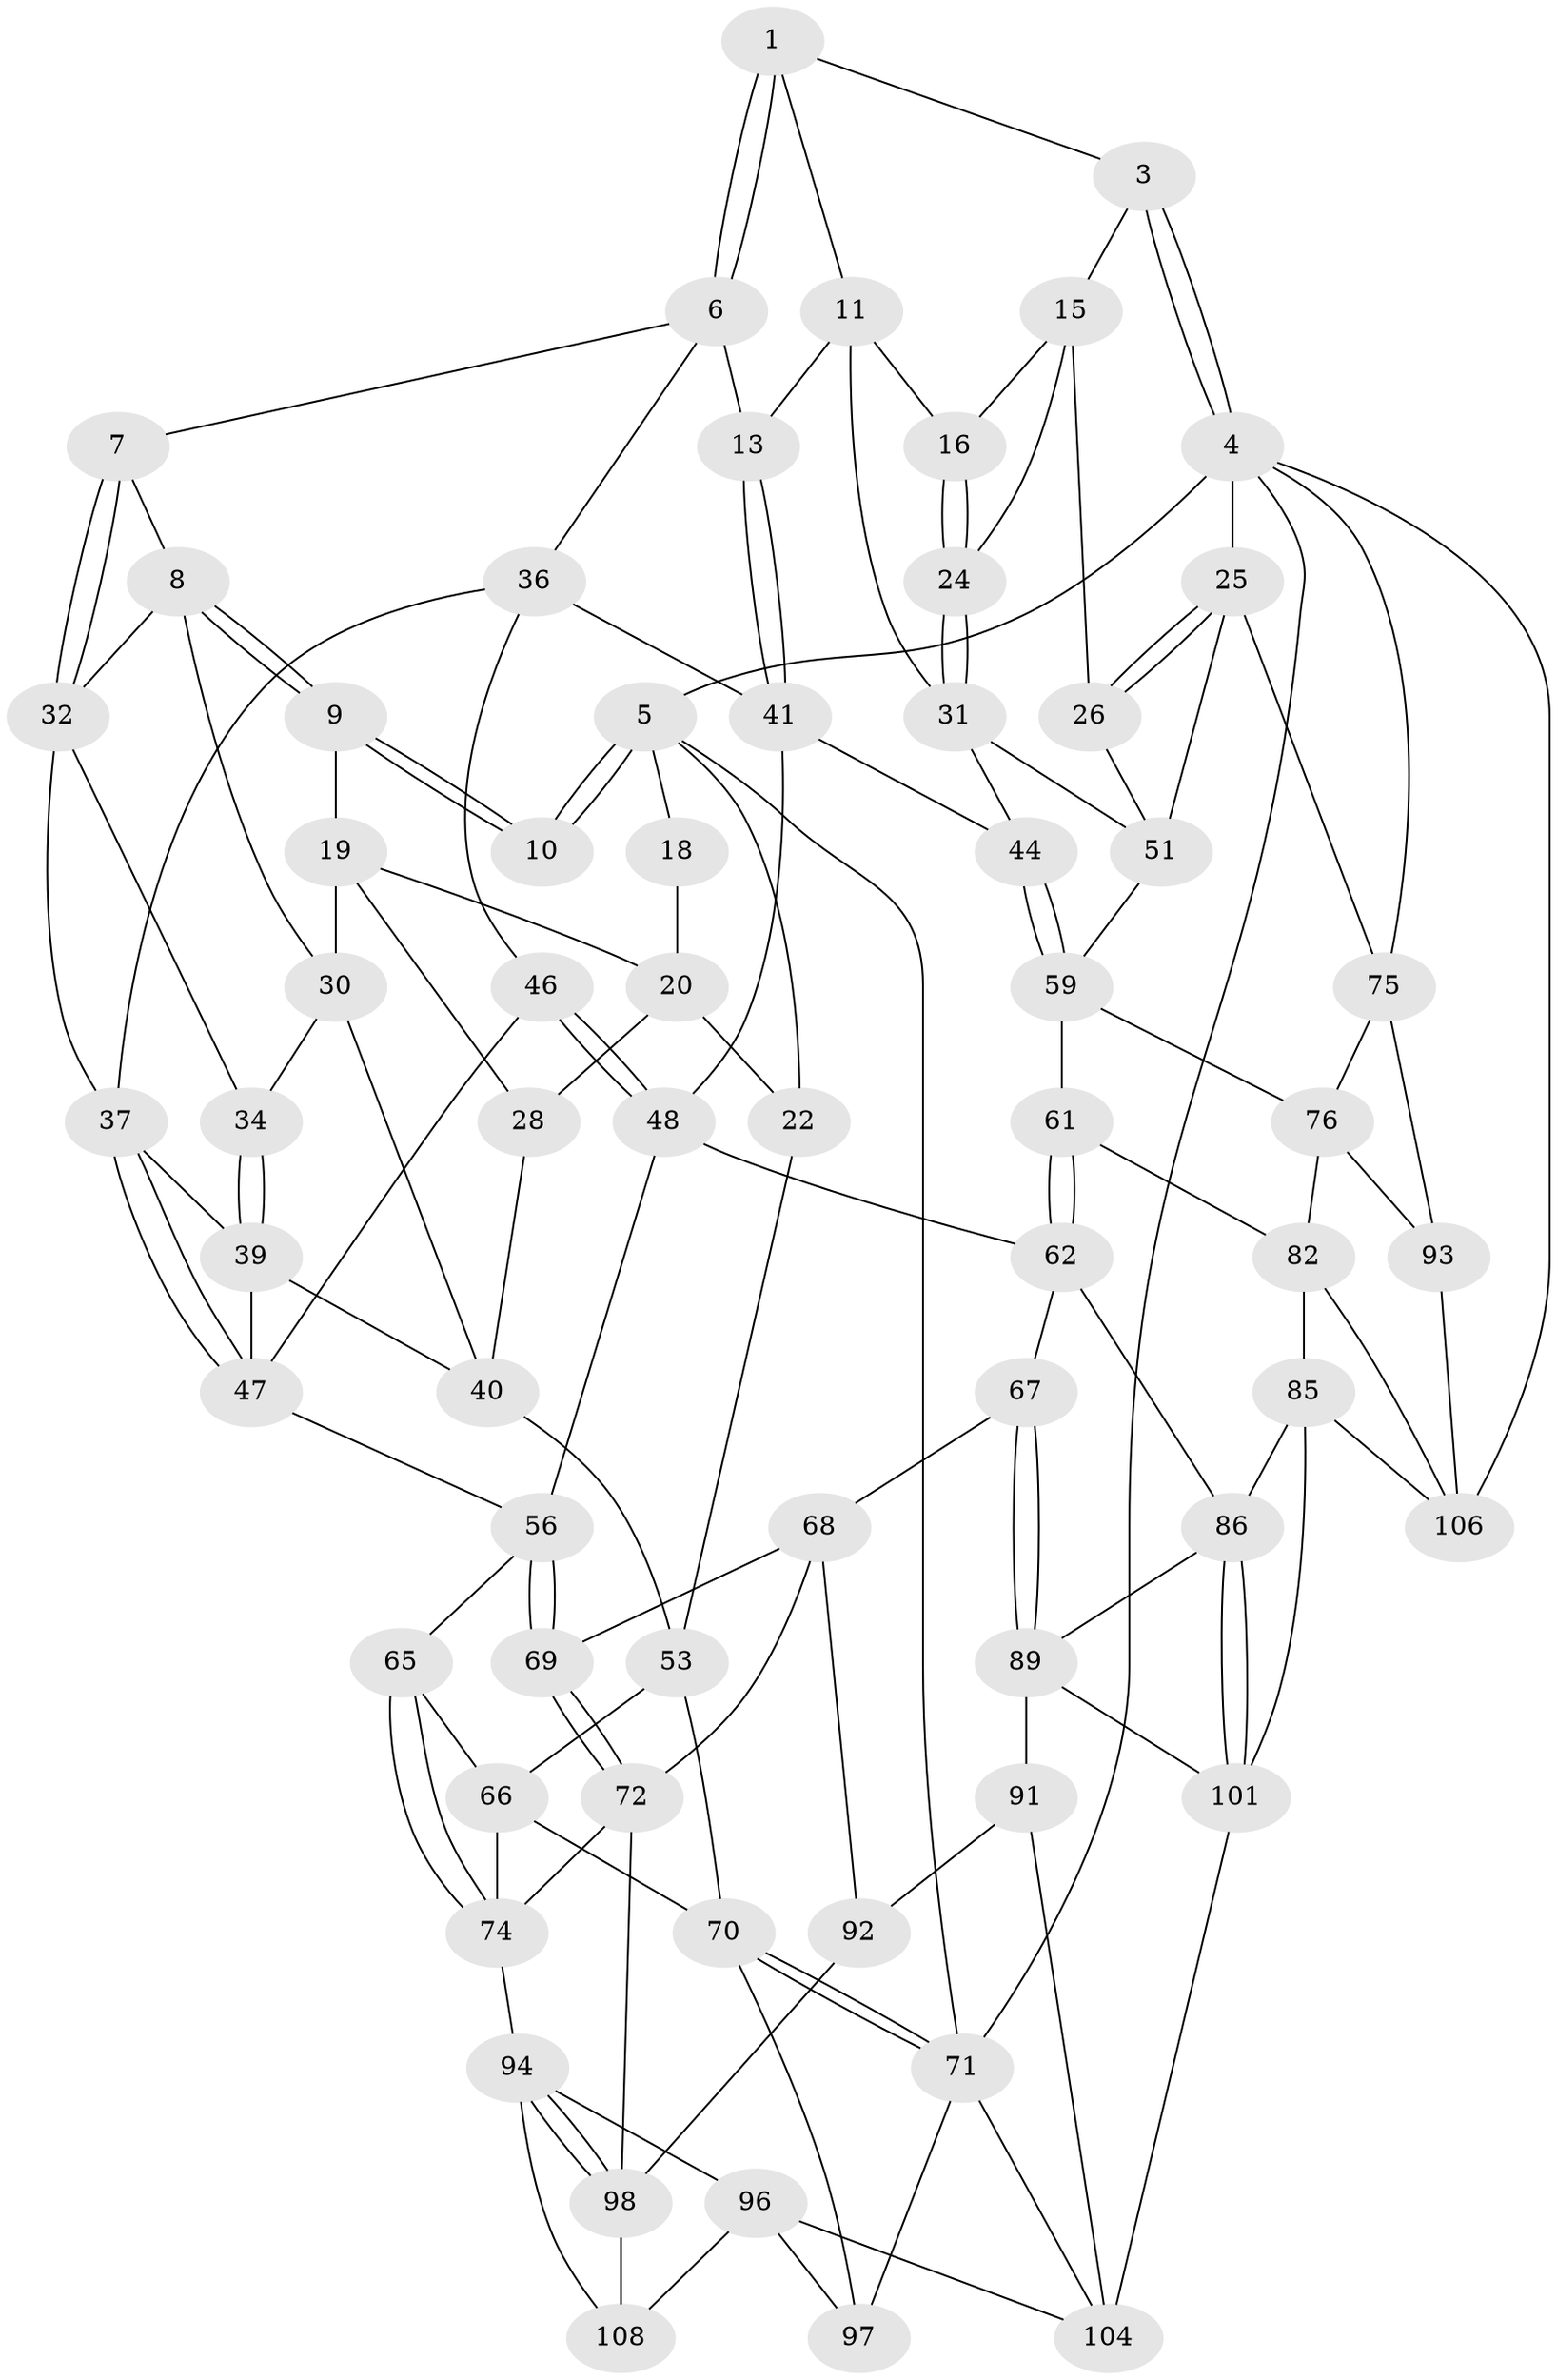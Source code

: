 // original degree distribution, {3: 0.018018018018018018, 4: 0.23423423423423423, 5: 0.5405405405405406, 6: 0.2072072072072072}
// Generated by graph-tools (version 1.1) at 2025/42/03/06/25 10:42:34]
// undirected, 66 vertices, 143 edges
graph export_dot {
graph [start="1"]
  node [color=gray90,style=filled];
  1 [pos="+0.52422752164949+0",super="+2"];
  3 [pos="+0.9109392963181371+0"];
  4 [pos="+1+0",super="+77"];
  5 [pos="+0.2002516388584415+0",super="+17"];
  6 [pos="+0.4809765133545776+0.1179227655041744",super="+14"];
  7 [pos="+0.3424436150223231+0.13319375127780086"];
  8 [pos="+0.2914677556875403+0.11260079225959697",super="+29"];
  9 [pos="+0.201392696733378+0.027720396124282343"];
  10 [pos="+0.19119768745301344+0"];
  11 [pos="+0.7032092339726739+0.12134720870351044",super="+12"];
  13 [pos="+0.6452206169087241+0.20869509731503025"];
  15 [pos="+0.8337430925265695+0.13846638961461735",super="+23"];
  16 [pos="+0.8064413180763709+0.14947473988410967"];
  18 [pos="+0.0016711863378056672+0.07638809505351306"];
  19 [pos="+0.15788014755863325+0.10265089084624134",super="+27"];
  20 [pos="+0.05863134072316471+0.11741781321057235",super="+21"];
  22 [pos="+0+0.3599324224615988"];
  24 [pos="+0.7706491911703157+0.28921870860991805"];
  25 [pos="+1+0.2657953547227254",super="+64"];
  26 [pos="+1+0.27153822080734263"];
  28 [pos="+0.06839026850305813+0.29526710265710554"];
  30 [pos="+0.24357283206257574+0.22369592193460347",super="+35"];
  31 [pos="+0.7621771739837814+0.2921284311716318",super="+43"];
  32 [pos="+0.33521805377004243+0.21793510044987638",super="+33"];
  34 [pos="+0.30141402859716904+0.3365226916275187"];
  36 [pos="+0.5095546594063518+0.21124320694361085",super="+42"];
  37 [pos="+0.47969052061364603+0.2544870751523863",super="+38"];
  39 [pos="+0.31895608519223073+0.3522498169696927",super="+50"];
  40 [pos="+0.07663936970194851+0.2984444101239078",super="+52"];
  41 [pos="+0.6076888448310374+0.3394101016769758",super="+45"];
  44 [pos="+0.724628234285932+0.4536204519697412"];
  46 [pos="+0.5369217220526419+0.3896428867594434"];
  47 [pos="+0.48832670467819506+0.34576715730165636",super="+49"];
  48 [pos="+0.557198264722787+0.44555083432548814",super="+55"];
  51 [pos="+0.8926817725635723+0.40045038456444976",super="+58"];
  53 [pos="+0.02926937119451731+0.5314870612415742",super="+54"];
  56 [pos="+0.402242197366448+0.5285935133267166",super="+57"];
  59 [pos="+0.7608201739639501+0.5298662830825398",super="+60"];
  61 [pos="+0.7245311358029823+0.6249993334135382"];
  62 [pos="+0.6896450388518203+0.6568368004863845",super="+63"];
  65 [pos="+0.2655399019176593+0.6238332543880929"];
  66 [pos="+0.17914274853360235+0.6199032642076809",super="+79"];
  67 [pos="+0.5758484959306277+0.7066404507459956"];
  68 [pos="+0.5580866072599624+0.712945370551942",super="+88"];
  69 [pos="+0.4745144530559609+0.725378379404239"];
  70 [pos="+0+0.7652732325660331",super="+80"];
  71 [pos="+0+1",super="+111"];
  72 [pos="+0.4068555128601423+0.7825855320698849",super="+73"];
  74 [pos="+0.2702378062956756+0.6448629631051489",super="+83"];
  75 [pos="+1+0.5635598238861658",super="+78"];
  76 [pos="+0.8085077156798903+0.6112648709138916",super="+81"];
  82 [pos="+0.8626871829789323+0.7370723403039575",super="+84"];
  85 [pos="+0.7542140125786305+0.8353507497723525",super="+105"];
  86 [pos="+0.7280046214664597+0.8133190636706586",super="+87"];
  89 [pos="+0.5809852303705111+0.8296920868157699",super="+90"];
  91 [pos="+0.5564623784010471+0.8627802903987047",super="+102"];
  92 [pos="+0.5339123051154803+0.8551364068356578",super="+99"];
  93 [pos="+1+0.7613615215357513"];
  94 [pos="+0.17934340641768923+0.8069879686211575",super="+95"];
  96 [pos="+0.0816236345750072+0.9004771384194674",super="+109"];
  97 [pos="+0+0.842120852220316"];
  98 [pos="+0.353506128969297+0.8515171665988478",super="+100"];
  101 [pos="+0.6374910141908271+0.8881778737100914",super="+103"];
  104 [pos="+0.5354148228875312+1",super="+110"];
  106 [pos="+0.8589665175356489+0.8862027248098197",super="+107"];
  108 [pos="+0.24435827471352659+0.9512667930940822"];
  1 -- 6;
  1 -- 6;
  1 -- 3;
  1 -- 11;
  3 -- 4;
  3 -- 4;
  3 -- 15;
  4 -- 5;
  4 -- 25;
  4 -- 71;
  4 -- 75;
  4 -- 106;
  5 -- 10;
  5 -- 10;
  5 -- 18;
  5 -- 22;
  5 -- 71;
  6 -- 7;
  6 -- 36;
  6 -- 13;
  7 -- 8;
  7 -- 32;
  7 -- 32;
  8 -- 9;
  8 -- 9;
  8 -- 32;
  8 -- 30;
  9 -- 10;
  9 -- 10;
  9 -- 19;
  11 -- 16;
  11 -- 13;
  11 -- 31;
  13 -- 41;
  13 -- 41;
  15 -- 16;
  15 -- 24;
  15 -- 26;
  16 -- 24;
  16 -- 24;
  18 -- 20;
  19 -- 20;
  19 -- 28;
  19 -- 30;
  20 -- 28;
  20 -- 22;
  22 -- 53;
  24 -- 31;
  24 -- 31;
  25 -- 26;
  25 -- 26;
  25 -- 75;
  25 -- 51;
  26 -- 51;
  28 -- 40;
  30 -- 40;
  30 -- 34;
  31 -- 51;
  31 -- 44;
  32 -- 34;
  32 -- 37;
  34 -- 39;
  34 -- 39;
  36 -- 37;
  36 -- 41;
  36 -- 46;
  37 -- 47;
  37 -- 47;
  37 -- 39;
  39 -- 47;
  39 -- 40;
  40 -- 53;
  41 -- 48;
  41 -- 44;
  44 -- 59;
  44 -- 59;
  46 -- 47;
  46 -- 48;
  46 -- 48;
  47 -- 56;
  48 -- 56;
  48 -- 62;
  51 -- 59;
  53 -- 66;
  53 -- 70;
  56 -- 69;
  56 -- 69;
  56 -- 65;
  59 -- 76;
  59 -- 61;
  61 -- 62;
  61 -- 62;
  61 -- 82;
  62 -- 67;
  62 -- 86;
  65 -- 66;
  65 -- 74;
  65 -- 74;
  66 -- 74;
  66 -- 70;
  67 -- 68;
  67 -- 89;
  67 -- 89;
  68 -- 69;
  68 -- 72;
  68 -- 92;
  69 -- 72;
  69 -- 72;
  70 -- 71;
  70 -- 71;
  70 -- 97;
  71 -- 104;
  71 -- 97;
  72 -- 74;
  72 -- 98;
  74 -- 94;
  75 -- 76;
  75 -- 93;
  76 -- 82;
  76 -- 93;
  82 -- 85;
  82 -- 106;
  85 -- 86;
  85 -- 101;
  85 -- 106;
  86 -- 101;
  86 -- 101;
  86 -- 89;
  89 -- 91;
  89 -- 101;
  91 -- 92 [weight=2];
  91 -- 104;
  92 -- 98;
  93 -- 106;
  94 -- 98;
  94 -- 98;
  94 -- 96;
  94 -- 108;
  96 -- 97;
  96 -- 108;
  96 -- 104;
  98 -- 108;
  101 -- 104;
}
